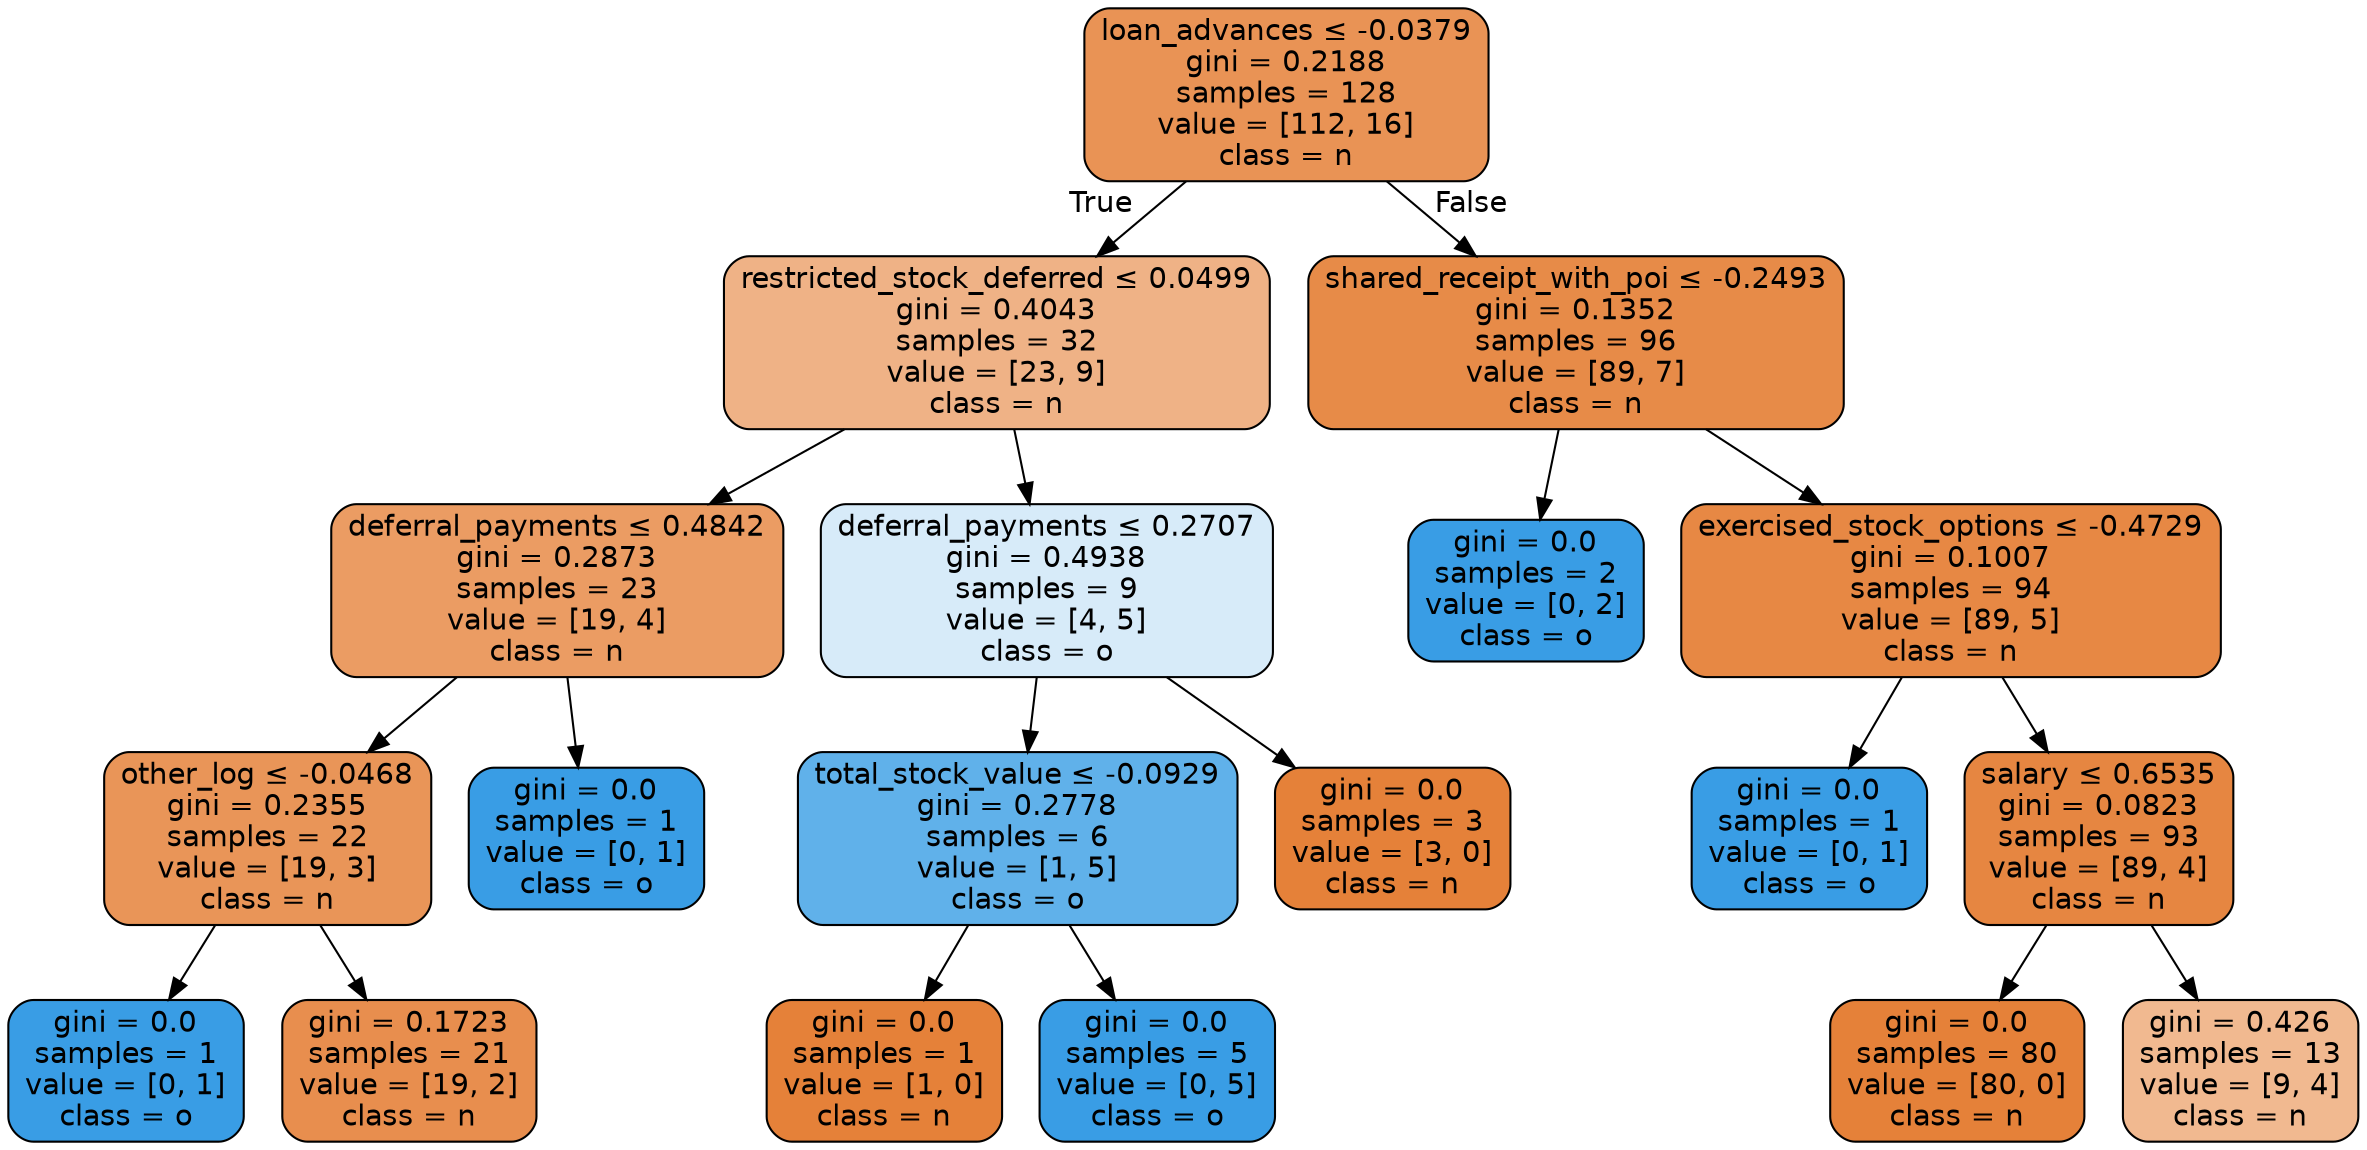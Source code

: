 digraph Tree {
node [shape=box, style="filled, rounded", color="black", fontname=helvetica] ;
edge [fontname=helvetica] ;
0 [label=<loan_advances &le; -0.0379<br/>gini = 0.2188<br/>samples = 128<br/>value = [112, 16]<br/>class = n>, fillcolor="#e58139db"] ;
1 [label=<restricted_stock_deferred &le; 0.0499<br/>gini = 0.4043<br/>samples = 32<br/>value = [23, 9]<br/>class = n>, fillcolor="#e581399b"] ;
0 -> 1 [labeldistance=2.5, labelangle=45, headlabel="True"] ;
2 [label=<deferral_payments &le; 0.4842<br/>gini = 0.2873<br/>samples = 23<br/>value = [19, 4]<br/>class = n>, fillcolor="#e58139c9"] ;
1 -> 2 ;
3 [label=<other_log &le; -0.0468<br/>gini = 0.2355<br/>samples = 22<br/>value = [19, 3]<br/>class = n>, fillcolor="#e58139d7"] ;
2 -> 3 ;
4 [label=<gini = 0.0<br/>samples = 1<br/>value = [0, 1]<br/>class = o>, fillcolor="#399de5ff"] ;
3 -> 4 ;
5 [label=<gini = 0.1723<br/>samples = 21<br/>value = [19, 2]<br/>class = n>, fillcolor="#e58139e4"] ;
3 -> 5 ;
6 [label=<gini = 0.0<br/>samples = 1<br/>value = [0, 1]<br/>class = o>, fillcolor="#399de5ff"] ;
2 -> 6 ;
7 [label=<deferral_payments &le; 0.2707<br/>gini = 0.4938<br/>samples = 9<br/>value = [4, 5]<br/>class = o>, fillcolor="#399de533"] ;
1 -> 7 ;
8 [label=<total_stock_value &le; -0.0929<br/>gini = 0.2778<br/>samples = 6<br/>value = [1, 5]<br/>class = o>, fillcolor="#399de5cc"] ;
7 -> 8 ;
9 [label=<gini = 0.0<br/>samples = 1<br/>value = [1, 0]<br/>class = n>, fillcolor="#e58139ff"] ;
8 -> 9 ;
10 [label=<gini = 0.0<br/>samples = 5<br/>value = [0, 5]<br/>class = o>, fillcolor="#399de5ff"] ;
8 -> 10 ;
11 [label=<gini = 0.0<br/>samples = 3<br/>value = [3, 0]<br/>class = n>, fillcolor="#e58139ff"] ;
7 -> 11 ;
12 [label=<shared_receipt_with_poi &le; -0.2493<br/>gini = 0.1352<br/>samples = 96<br/>value = [89, 7]<br/>class = n>, fillcolor="#e58139eb"] ;
0 -> 12 [labeldistance=2.5, labelangle=-45, headlabel="False"] ;
13 [label=<gini = 0.0<br/>samples = 2<br/>value = [0, 2]<br/>class = o>, fillcolor="#399de5ff"] ;
12 -> 13 ;
14 [label=<exercised_stock_options &le; -0.4729<br/>gini = 0.1007<br/>samples = 94<br/>value = [89, 5]<br/>class = n>, fillcolor="#e58139f1"] ;
12 -> 14 ;
15 [label=<gini = 0.0<br/>samples = 1<br/>value = [0, 1]<br/>class = o>, fillcolor="#399de5ff"] ;
14 -> 15 ;
16 [label=<salary &le; 0.6535<br/>gini = 0.0823<br/>samples = 93<br/>value = [89, 4]<br/>class = n>, fillcolor="#e58139f4"] ;
14 -> 16 ;
17 [label=<gini = 0.0<br/>samples = 80<br/>value = [80, 0]<br/>class = n>, fillcolor="#e58139ff"] ;
16 -> 17 ;
18 [label=<gini = 0.426<br/>samples = 13<br/>value = [9, 4]<br/>class = n>, fillcolor="#e581398e"] ;
16 -> 18 ;
}